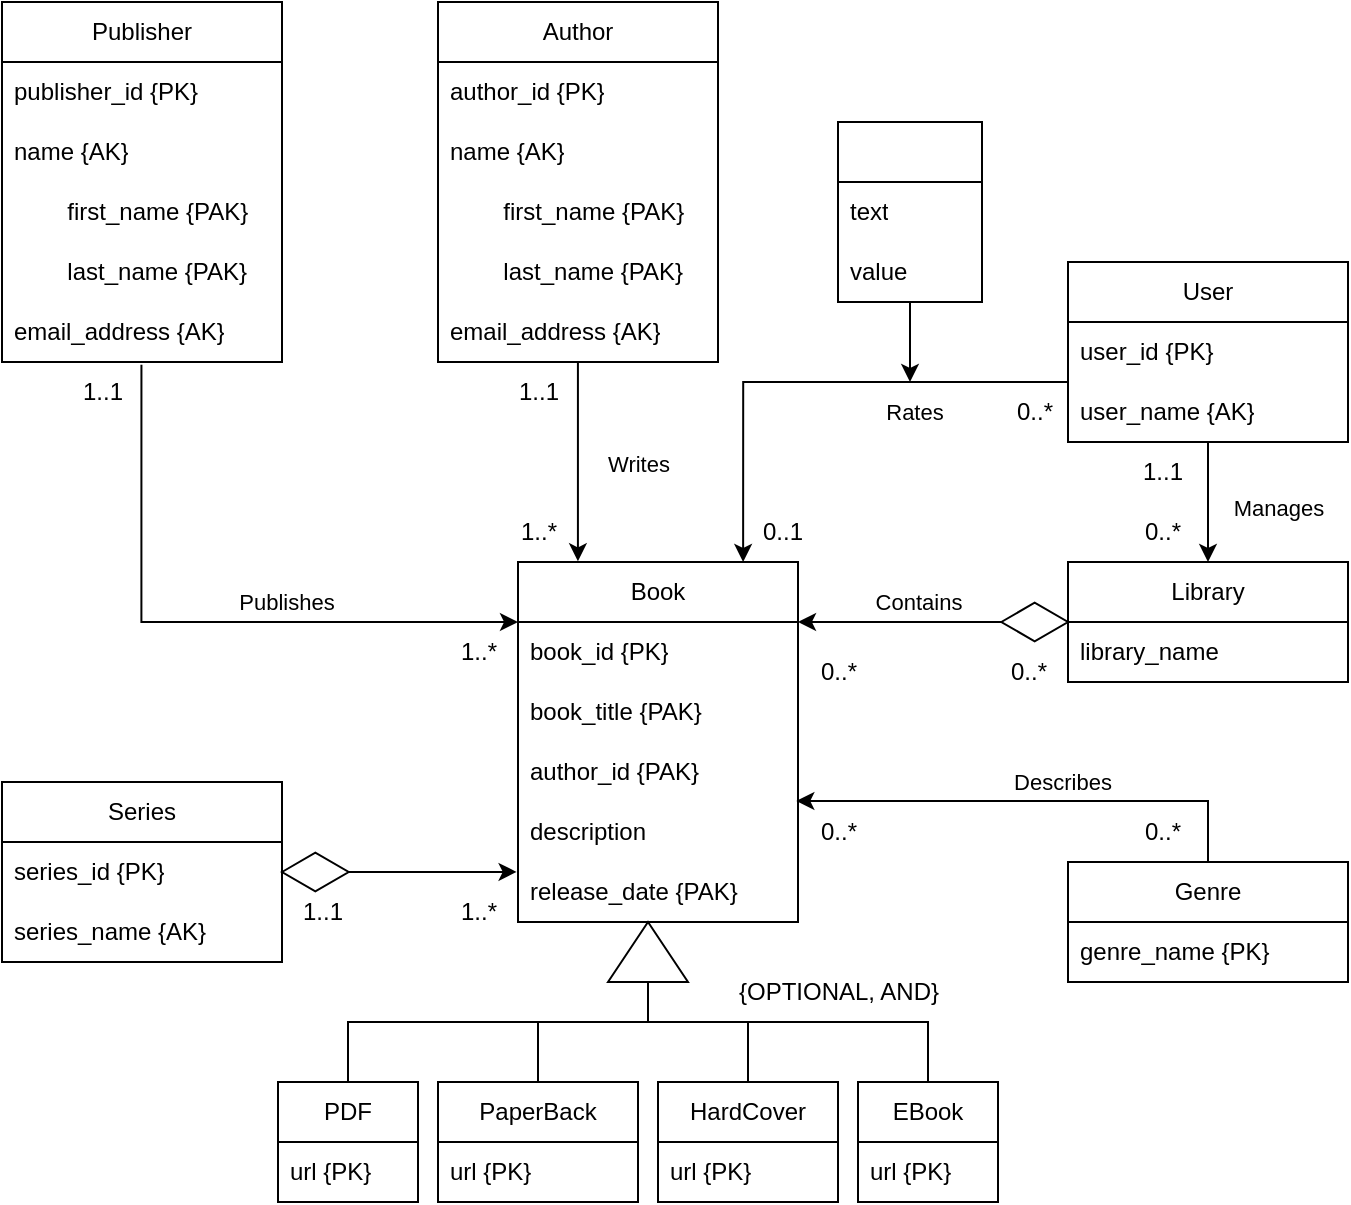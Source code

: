 <mxfile version="24.7.17">
  <diagram name="Page-1" id="opDDv9DNqInuCAKxjelx">
    <mxGraphModel dx="867" dy="1197" grid="1" gridSize="10" guides="1" tooltips="1" connect="1" arrows="1" fold="1" page="1" pageScale="1" pageWidth="850" pageHeight="1100" math="0" shadow="0">
      <root>
        <mxCell id="0" />
        <mxCell id="1" parent="0" />
        <mxCell id="0ifpU9-hPzFAyu_cQy-y-29" style="edgeStyle=orthogonalEdgeStyle;rounded=0;orthogonalLoop=1;jettySize=auto;html=1;entryX=0.5;entryY=0;entryDx=0;entryDy=0;" edge="1" parent="1" source="0ifpU9-hPzFAyu_cQy-y-1" target="0ifpU9-hPzFAyu_cQy-y-8">
          <mxGeometry relative="1" as="geometry" />
        </mxCell>
        <mxCell id="0ifpU9-hPzFAyu_cQy-y-30" value="Manages" style="edgeLabel;html=1;align=center;verticalAlign=middle;resizable=0;points=[];" vertex="1" connectable="0" parent="0ifpU9-hPzFAyu_cQy-y-29">
          <mxGeometry x="-0.186" y="1" relative="1" as="geometry">
            <mxPoint x="34" y="8" as="offset" />
          </mxGeometry>
        </mxCell>
        <mxCell id="0ifpU9-hPzFAyu_cQy-y-1" value="User" style="swimlane;fontStyle=0;childLayout=stackLayout;horizontal=1;startSize=30;horizontalStack=0;resizeParent=1;resizeParentMax=0;resizeLast=0;collapsible=1;marginBottom=0;whiteSpace=wrap;html=1;" vertex="1" parent="1">
          <mxGeometry x="613" y="330" width="140" height="90" as="geometry" />
        </mxCell>
        <mxCell id="0ifpU9-hPzFAyu_cQy-y-2" value="user_id {PK}" style="text;strokeColor=none;fillColor=none;align=left;verticalAlign=middle;spacingLeft=4;spacingRight=4;overflow=hidden;points=[[0,0.5],[1,0.5]];portConstraint=eastwest;rotatable=0;whiteSpace=wrap;html=1;" vertex="1" parent="0ifpU9-hPzFAyu_cQy-y-1">
          <mxGeometry y="30" width="140" height="30" as="geometry" />
        </mxCell>
        <mxCell id="0ifpU9-hPzFAyu_cQy-y-7" value="user_name {AK}" style="text;strokeColor=none;fillColor=none;align=left;verticalAlign=middle;spacingLeft=4;spacingRight=4;overflow=hidden;points=[[0,0.5],[1,0.5]];portConstraint=eastwest;rotatable=0;whiteSpace=wrap;html=1;" vertex="1" parent="0ifpU9-hPzFAyu_cQy-y-1">
          <mxGeometry y="60" width="140" height="30" as="geometry" />
        </mxCell>
        <mxCell id="0ifpU9-hPzFAyu_cQy-y-8" value="Library" style="swimlane;fontStyle=0;childLayout=stackLayout;horizontal=1;startSize=30;horizontalStack=0;resizeParent=1;resizeParentMax=0;resizeLast=0;collapsible=1;marginBottom=0;whiteSpace=wrap;html=1;" vertex="1" parent="1">
          <mxGeometry x="613" y="480" width="140" height="60" as="geometry" />
        </mxCell>
        <mxCell id="0ifpU9-hPzFAyu_cQy-y-9" value="library_name&amp;nbsp;" style="text;strokeColor=none;fillColor=none;align=left;verticalAlign=middle;spacingLeft=4;spacingRight=4;overflow=hidden;points=[[0,0.5],[1,0.5]];portConstraint=eastwest;rotatable=0;whiteSpace=wrap;html=1;" vertex="1" parent="0ifpU9-hPzFAyu_cQy-y-8">
          <mxGeometry y="30" width="140" height="30" as="geometry" />
        </mxCell>
        <mxCell id="0ifpU9-hPzFAyu_cQy-y-11" value="Book" style="swimlane;fontStyle=0;childLayout=stackLayout;horizontal=1;startSize=30;horizontalStack=0;resizeParent=1;resizeParentMax=0;resizeLast=0;collapsible=1;marginBottom=0;whiteSpace=wrap;html=1;" vertex="1" parent="1">
          <mxGeometry x="338" y="480" width="140" height="180" as="geometry" />
        </mxCell>
        <mxCell id="0ifpU9-hPzFAyu_cQy-y-12" value="&lt;span style=&quot;text-align: center; text-wrap: nowrap;&quot;&gt;book_id {PK}&lt;/span&gt;" style="text;strokeColor=none;fillColor=none;align=left;verticalAlign=middle;spacingLeft=4;spacingRight=4;overflow=hidden;points=[[0,0.5],[1,0.5]];portConstraint=eastwest;rotatable=0;whiteSpace=wrap;html=1;" vertex="1" parent="0ifpU9-hPzFAyu_cQy-y-11">
          <mxGeometry y="30" width="140" height="30" as="geometry" />
        </mxCell>
        <mxCell id="0ifpU9-hPzFAyu_cQy-y-13" value="book_title {PAK}" style="text;strokeColor=none;fillColor=none;align=left;verticalAlign=middle;spacingLeft=4;spacingRight=4;overflow=hidden;points=[[0,0.5],[1,0.5]];portConstraint=eastwest;rotatable=0;whiteSpace=wrap;html=1;" vertex="1" parent="0ifpU9-hPzFAyu_cQy-y-11">
          <mxGeometry y="60" width="140" height="30" as="geometry" />
        </mxCell>
        <mxCell id="0ifpU9-hPzFAyu_cQy-y-15" value="author_id {PAK}" style="text;strokeColor=none;fillColor=none;align=left;verticalAlign=middle;spacingLeft=4;spacingRight=4;overflow=hidden;points=[[0,0.5],[1,0.5]];portConstraint=eastwest;rotatable=0;whiteSpace=wrap;html=1;" vertex="1" parent="0ifpU9-hPzFAyu_cQy-y-11">
          <mxGeometry y="90" width="140" height="30" as="geometry" />
        </mxCell>
        <mxCell id="0ifpU9-hPzFAyu_cQy-y-64" value="description" style="text;strokeColor=none;fillColor=none;align=left;verticalAlign=middle;spacingLeft=4;spacingRight=4;overflow=hidden;points=[[0,0.5],[1,0.5]];portConstraint=eastwest;rotatable=0;whiteSpace=wrap;html=1;" vertex="1" parent="0ifpU9-hPzFAyu_cQy-y-11">
          <mxGeometry y="120" width="140" height="30" as="geometry" />
        </mxCell>
        <mxCell id="0ifpU9-hPzFAyu_cQy-y-78" value="release_date {PAK}" style="text;strokeColor=none;fillColor=none;align=left;verticalAlign=middle;spacingLeft=4;spacingRight=4;overflow=hidden;points=[[0,0.5],[1,0.5]];portConstraint=eastwest;rotatable=0;whiteSpace=wrap;html=1;" vertex="1" parent="0ifpU9-hPzFAyu_cQy-y-11">
          <mxGeometry y="150" width="140" height="30" as="geometry" />
        </mxCell>
        <mxCell id="0ifpU9-hPzFAyu_cQy-y-18" value="PDF" style="swimlane;fontStyle=0;childLayout=stackLayout;horizontal=1;startSize=30;horizontalStack=0;resizeParent=1;resizeParentMax=0;resizeLast=0;collapsible=1;marginBottom=0;whiteSpace=wrap;html=1;" vertex="1" parent="1">
          <mxGeometry x="218" y="740" width="70" height="60" as="geometry" />
        </mxCell>
        <mxCell id="0ifpU9-hPzFAyu_cQy-y-19" value="&lt;span style=&quot;text-align: center; text-wrap: nowrap;&quot;&gt;url {PK}&lt;/span&gt;" style="text;strokeColor=none;fillColor=none;align=left;verticalAlign=middle;spacingLeft=4;spacingRight=4;overflow=hidden;points=[[0,0.5],[1,0.5]];portConstraint=eastwest;rotatable=0;whiteSpace=wrap;html=1;" vertex="1" parent="0ifpU9-hPzFAyu_cQy-y-18">
          <mxGeometry y="30" width="70" height="30" as="geometry" />
        </mxCell>
        <mxCell id="0ifpU9-hPzFAyu_cQy-y-55" style="edgeStyle=orthogonalEdgeStyle;rounded=0;orthogonalLoop=1;jettySize=auto;html=1;" edge="1" parent="1" source="0ifpU9-hPzFAyu_cQy-y-28">
          <mxGeometry relative="1" as="geometry">
            <mxPoint x="478" y="510" as="targetPoint" />
            <Array as="points">
              <mxPoint x="478" y="510" />
            </Array>
          </mxGeometry>
        </mxCell>
        <mxCell id="0ifpU9-hPzFAyu_cQy-y-56" value="Contains" style="edgeLabel;html=1;align=center;verticalAlign=middle;resizable=0;points=[];" vertex="1" connectable="0" parent="0ifpU9-hPzFAyu_cQy-y-55">
          <mxGeometry x="-0.493" relative="1" as="geometry">
            <mxPoint x="-16" y="-10" as="offset" />
          </mxGeometry>
        </mxCell>
        <mxCell id="0ifpU9-hPzFAyu_cQy-y-28" value="" style="html=1;whiteSpace=wrap;aspect=fixed;shape=isoRectangle;" vertex="1" parent="1">
          <mxGeometry x="579.66" y="500" width="33.34" height="20" as="geometry" />
        </mxCell>
        <mxCell id="0ifpU9-hPzFAyu_cQy-y-31" value="Author" style="swimlane;fontStyle=0;childLayout=stackLayout;horizontal=1;startSize=30;horizontalStack=0;resizeParent=1;resizeParentMax=0;resizeLast=0;collapsible=1;marginBottom=0;whiteSpace=wrap;html=1;" vertex="1" parent="1">
          <mxGeometry x="298" y="200" width="140" height="180" as="geometry" />
        </mxCell>
        <mxCell id="0ifpU9-hPzFAyu_cQy-y-32" value="&lt;span style=&quot;text-align: center; text-wrap: nowrap;&quot;&gt;author_id {PK}&lt;/span&gt;" style="text;strokeColor=none;fillColor=none;align=left;verticalAlign=middle;spacingLeft=4;spacingRight=4;overflow=hidden;points=[[0,0.5],[1,0.5]];portConstraint=eastwest;rotatable=0;whiteSpace=wrap;html=1;" vertex="1" parent="0ifpU9-hPzFAyu_cQy-y-31">
          <mxGeometry y="30" width="140" height="30" as="geometry" />
        </mxCell>
        <mxCell id="0ifpU9-hPzFAyu_cQy-y-33" value="name {AK}" style="text;strokeColor=none;fillColor=none;align=left;verticalAlign=middle;spacingLeft=4;spacingRight=4;overflow=hidden;points=[[0,0.5],[1,0.5]];portConstraint=eastwest;rotatable=0;whiteSpace=wrap;html=1;" vertex="1" parent="0ifpU9-hPzFAyu_cQy-y-31">
          <mxGeometry y="60" width="140" height="30" as="geometry" />
        </mxCell>
        <mxCell id="0ifpU9-hPzFAyu_cQy-y-37" value="&lt;span style=&quot;white-space: pre;&quot;&gt;&#x9;&lt;/span&gt;first_name {PAK}" style="text;strokeColor=none;fillColor=none;align=left;verticalAlign=middle;spacingLeft=4;spacingRight=4;overflow=hidden;points=[[0,0.5],[1,0.5]];portConstraint=eastwest;rotatable=0;whiteSpace=wrap;html=1;" vertex="1" parent="0ifpU9-hPzFAyu_cQy-y-31">
          <mxGeometry y="90" width="140" height="30" as="geometry" />
        </mxCell>
        <mxCell id="0ifpU9-hPzFAyu_cQy-y-38" value="&lt;span style=&quot;white-space: pre;&quot;&gt;&#x9;&lt;/span&gt;last_name {PAK}" style="text;strokeColor=none;fillColor=none;align=left;verticalAlign=middle;spacingLeft=4;spacingRight=4;overflow=hidden;points=[[0,0.5],[1,0.5]];portConstraint=eastwest;rotatable=0;whiteSpace=wrap;html=1;" vertex="1" parent="0ifpU9-hPzFAyu_cQy-y-31">
          <mxGeometry y="120" width="140" height="30" as="geometry" />
        </mxCell>
        <mxCell id="0ifpU9-hPzFAyu_cQy-y-36" value="email_address {AK}" style="text;strokeColor=none;fillColor=none;align=left;verticalAlign=middle;spacingLeft=4;spacingRight=4;overflow=hidden;points=[[0,0.5],[1,0.5]];portConstraint=eastwest;rotatable=0;whiteSpace=wrap;html=1;" vertex="1" parent="0ifpU9-hPzFAyu_cQy-y-31">
          <mxGeometry y="150" width="140" height="30" as="geometry" />
        </mxCell>
        <mxCell id="0ifpU9-hPzFAyu_cQy-y-43" style="edgeStyle=orthogonalEdgeStyle;rounded=0;orthogonalLoop=1;jettySize=auto;html=1;entryX=0.214;entryY=-0.002;entryDx=0;entryDy=0;entryPerimeter=0;" edge="1" parent="1" source="0ifpU9-hPzFAyu_cQy-y-31" target="0ifpU9-hPzFAyu_cQy-y-11">
          <mxGeometry relative="1" as="geometry" />
        </mxCell>
        <mxCell id="0ifpU9-hPzFAyu_cQy-y-44" value="Writes" style="edgeLabel;html=1;align=center;verticalAlign=middle;resizable=0;points=[];" vertex="1" connectable="0" parent="0ifpU9-hPzFAyu_cQy-y-43">
          <mxGeometry x="0.077" y="3" relative="1" as="geometry">
            <mxPoint x="27" y="-3" as="offset" />
          </mxGeometry>
        </mxCell>
        <mxCell id="0ifpU9-hPzFAyu_cQy-y-47" style="edgeStyle=orthogonalEdgeStyle;rounded=0;orthogonalLoop=1;jettySize=auto;html=1;entryX=0.5;entryY=0;entryDx=0;entryDy=0;endArrow=none;endFill=0;" edge="1" parent="1" source="0ifpU9-hPzFAyu_cQy-y-45" target="0ifpU9-hPzFAyu_cQy-y-18">
          <mxGeometry relative="1" as="geometry">
            <Array as="points">
              <mxPoint x="403" y="710" />
              <mxPoint x="253" y="710" />
            </Array>
          </mxGeometry>
        </mxCell>
        <mxCell id="0ifpU9-hPzFAyu_cQy-y-45" value="" style="triangle;whiteSpace=wrap;html=1;direction=north;" vertex="1" parent="1">
          <mxGeometry x="383" y="660" width="40" height="30" as="geometry" />
        </mxCell>
        <mxCell id="0ifpU9-hPzFAyu_cQy-y-48" value="{OPTIONAL, AND}" style="text;html=1;align=center;verticalAlign=middle;resizable=0;points=[];autosize=1;strokeColor=none;fillColor=none;" vertex="1" parent="1">
          <mxGeometry x="438" y="680" width="120" height="30" as="geometry" />
        </mxCell>
        <mxCell id="0ifpU9-hPzFAyu_cQy-y-49" style="edgeStyle=orthogonalEdgeStyle;rounded=0;orthogonalLoop=1;jettySize=auto;html=1;entryX=0.804;entryY=0;entryDx=0;entryDy=0;entryPerimeter=0;" edge="1" parent="1" source="0ifpU9-hPzFAyu_cQy-y-1" target="0ifpU9-hPzFAyu_cQy-y-11">
          <mxGeometry relative="1" as="geometry">
            <Array as="points">
              <mxPoint x="451" y="390" />
            </Array>
          </mxGeometry>
        </mxCell>
        <mxCell id="0ifpU9-hPzFAyu_cQy-y-50" value="Rates" style="edgeLabel;html=1;align=center;verticalAlign=middle;resizable=0;points=[];" vertex="1" connectable="0" parent="0ifpU9-hPzFAyu_cQy-y-49">
          <mxGeometry x="-0.57" y="1" relative="1" as="geometry">
            <mxPoint x="-23" y="14" as="offset" />
          </mxGeometry>
        </mxCell>
        <mxCell id="0ifpU9-hPzFAyu_cQy-y-51" value="Genre" style="swimlane;fontStyle=0;childLayout=stackLayout;horizontal=1;startSize=30;horizontalStack=0;resizeParent=1;resizeParentMax=0;resizeLast=0;collapsible=1;marginBottom=0;whiteSpace=wrap;html=1;" vertex="1" parent="1">
          <mxGeometry x="613" y="630" width="140" height="60" as="geometry" />
        </mxCell>
        <mxCell id="0ifpU9-hPzFAyu_cQy-y-52" value="genre_name {PK}" style="text;strokeColor=none;fillColor=none;align=left;verticalAlign=middle;spacingLeft=4;spacingRight=4;overflow=hidden;points=[[0,0.5],[1,0.5]];portConstraint=eastwest;rotatable=0;whiteSpace=wrap;html=1;" vertex="1" parent="0ifpU9-hPzFAyu_cQy-y-51">
          <mxGeometry y="30" width="140" height="30" as="geometry" />
        </mxCell>
        <mxCell id="0ifpU9-hPzFAyu_cQy-y-53" style="edgeStyle=orthogonalEdgeStyle;rounded=0;orthogonalLoop=1;jettySize=auto;html=1;entryX=0.994;entryY=-0.017;entryDx=0;entryDy=0;entryPerimeter=0;" edge="1" parent="1" source="0ifpU9-hPzFAyu_cQy-y-51" target="0ifpU9-hPzFAyu_cQy-y-64">
          <mxGeometry relative="1" as="geometry">
            <mxPoint x="480" y="600" as="targetPoint" />
            <Array as="points">
              <mxPoint x="683" y="600" />
            </Array>
          </mxGeometry>
        </mxCell>
        <mxCell id="0ifpU9-hPzFAyu_cQy-y-54" value="Describes" style="edgeLabel;html=1;align=center;verticalAlign=middle;resizable=0;points=[];" vertex="1" connectable="0" parent="0ifpU9-hPzFAyu_cQy-y-53">
          <mxGeometry x="0.076" relative="1" as="geometry">
            <mxPoint x="23" y="-10" as="offset" />
          </mxGeometry>
        </mxCell>
        <mxCell id="0ifpU9-hPzFAyu_cQy-y-57" value="Series" style="swimlane;fontStyle=0;childLayout=stackLayout;horizontal=1;startSize=30;horizontalStack=0;resizeParent=1;resizeParentMax=0;resizeLast=0;collapsible=1;marginBottom=0;whiteSpace=wrap;html=1;" vertex="1" parent="1">
          <mxGeometry x="80" y="590" width="140" height="90" as="geometry" />
        </mxCell>
        <mxCell id="0ifpU9-hPzFAyu_cQy-y-58" value="&lt;span style=&quot;text-align: center; text-wrap: nowrap;&quot;&gt;series_id {PK}&lt;/span&gt;" style="text;strokeColor=none;fillColor=none;align=left;verticalAlign=middle;spacingLeft=4;spacingRight=4;overflow=hidden;points=[[0,0.5],[1,0.5]];portConstraint=eastwest;rotatable=0;whiteSpace=wrap;html=1;" vertex="1" parent="0ifpU9-hPzFAyu_cQy-y-57">
          <mxGeometry y="30" width="140" height="30" as="geometry" />
        </mxCell>
        <mxCell id="0ifpU9-hPzFAyu_cQy-y-59" value="series_name {AK}" style="text;strokeColor=none;fillColor=none;align=left;verticalAlign=middle;spacingLeft=4;spacingRight=4;overflow=hidden;points=[[0,0.5],[1,0.5]];portConstraint=eastwest;rotatable=0;whiteSpace=wrap;html=1;" vertex="1" parent="0ifpU9-hPzFAyu_cQy-y-57">
          <mxGeometry y="60" width="140" height="30" as="geometry" />
        </mxCell>
        <mxCell id="0ifpU9-hPzFAyu_cQy-y-76" style="edgeStyle=orthogonalEdgeStyle;rounded=0;orthogonalLoop=1;jettySize=auto;html=1;entryX=0;entryY=0.5;entryDx=0;entryDy=0;endArrow=none;endFill=0;" edge="1" parent="1" source="0ifpU9-hPzFAyu_cQy-y-67" target="0ifpU9-hPzFAyu_cQy-y-45">
          <mxGeometry relative="1" as="geometry">
            <Array as="points">
              <mxPoint x="348" y="710" />
              <mxPoint x="403" y="710" />
            </Array>
          </mxGeometry>
        </mxCell>
        <mxCell id="0ifpU9-hPzFAyu_cQy-y-67" value="PaperBack" style="swimlane;fontStyle=0;childLayout=stackLayout;horizontal=1;startSize=30;horizontalStack=0;resizeParent=1;resizeParentMax=0;resizeLast=0;collapsible=1;marginBottom=0;whiteSpace=wrap;html=1;" vertex="1" parent="1">
          <mxGeometry x="298" y="740" width="100" height="60" as="geometry" />
        </mxCell>
        <mxCell id="0ifpU9-hPzFAyu_cQy-y-68" value="&lt;span style=&quot;text-align: center; text-wrap: nowrap;&quot;&gt;url {PK}&lt;/span&gt;" style="text;strokeColor=none;fillColor=none;align=left;verticalAlign=middle;spacingLeft=4;spacingRight=4;overflow=hidden;points=[[0,0.5],[1,0.5]];portConstraint=eastwest;rotatable=0;whiteSpace=wrap;html=1;" vertex="1" parent="0ifpU9-hPzFAyu_cQy-y-67">
          <mxGeometry y="30" width="100" height="30" as="geometry" />
        </mxCell>
        <mxCell id="0ifpU9-hPzFAyu_cQy-y-74" style="edgeStyle=orthogonalEdgeStyle;rounded=0;orthogonalLoop=1;jettySize=auto;html=1;entryX=0;entryY=0.5;entryDx=0;entryDy=0;endArrow=none;endFill=0;" edge="1" parent="1" source="0ifpU9-hPzFAyu_cQy-y-69" target="0ifpU9-hPzFAyu_cQy-y-45">
          <mxGeometry relative="1" as="geometry">
            <Array as="points">
              <mxPoint x="453" y="710" />
              <mxPoint x="403" y="710" />
            </Array>
          </mxGeometry>
        </mxCell>
        <mxCell id="0ifpU9-hPzFAyu_cQy-y-69" value="HardCover" style="swimlane;fontStyle=0;childLayout=stackLayout;horizontal=1;startSize=30;horizontalStack=0;resizeParent=1;resizeParentMax=0;resizeLast=0;collapsible=1;marginBottom=0;whiteSpace=wrap;html=1;" vertex="1" parent="1">
          <mxGeometry x="408" y="740" width="90" height="60" as="geometry" />
        </mxCell>
        <mxCell id="0ifpU9-hPzFAyu_cQy-y-70" value="&lt;span style=&quot;text-align: center; text-wrap: nowrap;&quot;&gt;url {PK}&lt;/span&gt;" style="text;strokeColor=none;fillColor=none;align=left;verticalAlign=middle;spacingLeft=4;spacingRight=4;overflow=hidden;points=[[0,0.5],[1,0.5]];portConstraint=eastwest;rotatable=0;whiteSpace=wrap;html=1;" vertex="1" parent="0ifpU9-hPzFAyu_cQy-y-69">
          <mxGeometry y="30" width="90" height="30" as="geometry" />
        </mxCell>
        <mxCell id="0ifpU9-hPzFAyu_cQy-y-75" style="edgeStyle=orthogonalEdgeStyle;rounded=0;orthogonalLoop=1;jettySize=auto;html=1;entryX=0;entryY=0.5;entryDx=0;entryDy=0;endArrow=none;endFill=0;" edge="1" parent="1" source="0ifpU9-hPzFAyu_cQy-y-71" target="0ifpU9-hPzFAyu_cQy-y-45">
          <mxGeometry relative="1" as="geometry">
            <Array as="points">
              <mxPoint x="543" y="710" />
              <mxPoint x="403" y="710" />
            </Array>
          </mxGeometry>
        </mxCell>
        <mxCell id="0ifpU9-hPzFAyu_cQy-y-71" value="EBook" style="swimlane;fontStyle=0;childLayout=stackLayout;horizontal=1;startSize=30;horizontalStack=0;resizeParent=1;resizeParentMax=0;resizeLast=0;collapsible=1;marginBottom=0;whiteSpace=wrap;html=1;" vertex="1" parent="1">
          <mxGeometry x="508" y="740" width="70" height="60" as="geometry" />
        </mxCell>
        <mxCell id="0ifpU9-hPzFAyu_cQy-y-72" value="&lt;span style=&quot;text-align: center; text-wrap: nowrap;&quot;&gt;url {PK}&lt;/span&gt;" style="text;strokeColor=none;fillColor=none;align=left;verticalAlign=middle;spacingLeft=4;spacingRight=4;overflow=hidden;points=[[0,0.5],[1,0.5]];portConstraint=eastwest;rotatable=0;whiteSpace=wrap;html=1;" vertex="1" parent="0ifpU9-hPzFAyu_cQy-y-71">
          <mxGeometry y="30" width="70" height="30" as="geometry" />
        </mxCell>
        <mxCell id="0ifpU9-hPzFAyu_cQy-y-77" value="" style="html=1;whiteSpace=wrap;aspect=fixed;shape=isoRectangle;" vertex="1" parent="1">
          <mxGeometry x="220.0" y="625" width="33.34" height="20" as="geometry" />
        </mxCell>
        <mxCell id="0ifpU9-hPzFAyu_cQy-y-85" style="edgeStyle=orthogonalEdgeStyle;rounded=0;orthogonalLoop=1;jettySize=auto;html=1;" edge="1" parent="1" source="0ifpU9-hPzFAyu_cQy-y-81">
          <mxGeometry relative="1" as="geometry">
            <mxPoint x="534" y="390" as="targetPoint" />
          </mxGeometry>
        </mxCell>
        <mxCell id="0ifpU9-hPzFAyu_cQy-y-81" value="" style="swimlane;fontStyle=0;childLayout=stackLayout;horizontal=1;startSize=30;horizontalStack=0;resizeParent=1;resizeParentMax=0;resizeLast=0;collapsible=1;marginBottom=0;whiteSpace=wrap;html=1;" vertex="1" parent="1">
          <mxGeometry x="498" y="260" width="72" height="90" as="geometry" />
        </mxCell>
        <mxCell id="0ifpU9-hPzFAyu_cQy-y-82" value="text" style="text;strokeColor=none;fillColor=none;align=left;verticalAlign=middle;spacingLeft=4;spacingRight=4;overflow=hidden;points=[[0,0.5],[1,0.5]];portConstraint=eastwest;rotatable=0;whiteSpace=wrap;html=1;" vertex="1" parent="0ifpU9-hPzFAyu_cQy-y-81">
          <mxGeometry y="30" width="72" height="30" as="geometry" />
        </mxCell>
        <mxCell id="0ifpU9-hPzFAyu_cQy-y-83" value="value" style="text;strokeColor=none;fillColor=none;align=left;verticalAlign=middle;spacingLeft=4;spacingRight=4;overflow=hidden;points=[[0,0.5],[1,0.5]];portConstraint=eastwest;rotatable=0;whiteSpace=wrap;html=1;" vertex="1" parent="0ifpU9-hPzFAyu_cQy-y-81">
          <mxGeometry y="60" width="72" height="30" as="geometry" />
        </mxCell>
        <mxCell id="0ifpU9-hPzFAyu_cQy-y-87" style="edgeStyle=orthogonalEdgeStyle;rounded=0;orthogonalLoop=1;jettySize=auto;html=1;entryX=-0.005;entryY=0.165;entryDx=0;entryDy=0;entryPerimeter=0;" edge="1" parent="1" source="0ifpU9-hPzFAyu_cQy-y-77" target="0ifpU9-hPzFAyu_cQy-y-78">
          <mxGeometry relative="1" as="geometry">
            <mxPoint x="330" y="635" as="targetPoint" />
          </mxGeometry>
        </mxCell>
        <mxCell id="0ifpU9-hPzFAyu_cQy-y-94" style="edgeStyle=orthogonalEdgeStyle;rounded=0;orthogonalLoop=1;jettySize=auto;html=1;exitX=0.498;exitY=1.044;exitDx=0;exitDy=0;exitPerimeter=0;" edge="1" parent="1" source="0ifpU9-hPzFAyu_cQy-y-93">
          <mxGeometry relative="1" as="geometry">
            <mxPoint x="150" y="400" as="sourcePoint" />
            <mxPoint x="338" y="510" as="targetPoint" />
            <Array as="points">
              <mxPoint x="150" y="510" />
            </Array>
          </mxGeometry>
        </mxCell>
        <mxCell id="0ifpU9-hPzFAyu_cQy-y-96" value="Publishes" style="edgeLabel;html=1;align=center;verticalAlign=middle;resizable=0;points=[];" vertex="1" connectable="0" parent="0ifpU9-hPzFAyu_cQy-y-94">
          <mxGeometry x="0.244" y="1" relative="1" as="geometry">
            <mxPoint x="4" y="-9" as="offset" />
          </mxGeometry>
        </mxCell>
        <mxCell id="0ifpU9-hPzFAyu_cQy-y-88" value="Publisher" style="swimlane;fontStyle=0;childLayout=stackLayout;horizontal=1;startSize=30;horizontalStack=0;resizeParent=1;resizeParentMax=0;resizeLast=0;collapsible=1;marginBottom=0;whiteSpace=wrap;html=1;" vertex="1" parent="1">
          <mxGeometry x="80" y="200" width="140" height="180" as="geometry" />
        </mxCell>
        <mxCell id="0ifpU9-hPzFAyu_cQy-y-89" value="&lt;span style=&quot;text-align: center; text-wrap: nowrap;&quot;&gt;publisher_id {PK}&lt;/span&gt;" style="text;strokeColor=none;fillColor=none;align=left;verticalAlign=middle;spacingLeft=4;spacingRight=4;overflow=hidden;points=[[0,0.5],[1,0.5]];portConstraint=eastwest;rotatable=0;whiteSpace=wrap;html=1;" vertex="1" parent="0ifpU9-hPzFAyu_cQy-y-88">
          <mxGeometry y="30" width="140" height="30" as="geometry" />
        </mxCell>
        <mxCell id="0ifpU9-hPzFAyu_cQy-y-90" value="name {AK}" style="text;strokeColor=none;fillColor=none;align=left;verticalAlign=middle;spacingLeft=4;spacingRight=4;overflow=hidden;points=[[0,0.5],[1,0.5]];portConstraint=eastwest;rotatable=0;whiteSpace=wrap;html=1;" vertex="1" parent="0ifpU9-hPzFAyu_cQy-y-88">
          <mxGeometry y="60" width="140" height="30" as="geometry" />
        </mxCell>
        <mxCell id="0ifpU9-hPzFAyu_cQy-y-91" value="&lt;span style=&quot;white-space: pre;&quot;&gt;&#x9;&lt;/span&gt;first_name {PAK}" style="text;strokeColor=none;fillColor=none;align=left;verticalAlign=middle;spacingLeft=4;spacingRight=4;overflow=hidden;points=[[0,0.5],[1,0.5]];portConstraint=eastwest;rotatable=0;whiteSpace=wrap;html=1;" vertex="1" parent="0ifpU9-hPzFAyu_cQy-y-88">
          <mxGeometry y="90" width="140" height="30" as="geometry" />
        </mxCell>
        <mxCell id="0ifpU9-hPzFAyu_cQy-y-92" value="&lt;span style=&quot;white-space: pre;&quot;&gt;&#x9;&lt;/span&gt;last_name {PAK}" style="text;strokeColor=none;fillColor=none;align=left;verticalAlign=middle;spacingLeft=4;spacingRight=4;overflow=hidden;points=[[0,0.5],[1,0.5]];portConstraint=eastwest;rotatable=0;whiteSpace=wrap;html=1;" vertex="1" parent="0ifpU9-hPzFAyu_cQy-y-88">
          <mxGeometry y="120" width="140" height="30" as="geometry" />
        </mxCell>
        <mxCell id="0ifpU9-hPzFAyu_cQy-y-93" value="email_address {AK}" style="text;strokeColor=none;fillColor=none;align=left;verticalAlign=middle;spacingLeft=4;spacingRight=4;overflow=hidden;points=[[0,0.5],[1,0.5]];portConstraint=eastwest;rotatable=0;whiteSpace=wrap;html=1;" vertex="1" parent="0ifpU9-hPzFAyu_cQy-y-88">
          <mxGeometry y="150" width="140" height="30" as="geometry" />
        </mxCell>
        <mxCell id="0ifpU9-hPzFAyu_cQy-y-98" value="0..*" style="text;html=1;align=center;verticalAlign=middle;resizable=0;points=[];autosize=1;strokeColor=none;fillColor=none;" vertex="1" parent="1">
          <mxGeometry x="576.33" y="390" width="40" height="30" as="geometry" />
        </mxCell>
        <mxCell id="0ifpU9-hPzFAyu_cQy-y-99" value="0..1" style="text;html=1;align=center;verticalAlign=middle;resizable=0;points=[];autosize=1;strokeColor=none;fillColor=none;" vertex="1" parent="1">
          <mxGeometry x="450" y="450" width="40" height="30" as="geometry" />
        </mxCell>
        <mxCell id="0ifpU9-hPzFAyu_cQy-y-100" value="1..1" style="text;html=1;align=center;verticalAlign=middle;resizable=0;points=[];autosize=1;strokeColor=none;fillColor=none;" vertex="1" parent="1">
          <mxGeometry x="640" y="420" width="40" height="30" as="geometry" />
        </mxCell>
        <mxCell id="0ifpU9-hPzFAyu_cQy-y-101" value="0..*" style="text;html=1;align=center;verticalAlign=middle;resizable=0;points=[];autosize=1;strokeColor=none;fillColor=none;" vertex="1" parent="1">
          <mxGeometry x="640" y="450" width="40" height="30" as="geometry" />
        </mxCell>
        <mxCell id="0ifpU9-hPzFAyu_cQy-y-102" value="0..*" style="text;html=1;align=center;verticalAlign=middle;resizable=0;points=[];autosize=1;strokeColor=none;fillColor=none;" vertex="1" parent="1">
          <mxGeometry x="573" y="520" width="40" height="30" as="geometry" />
        </mxCell>
        <mxCell id="0ifpU9-hPzFAyu_cQy-y-103" value="0..*" style="text;html=1;align=center;verticalAlign=middle;resizable=0;points=[];autosize=1;strokeColor=none;fillColor=none;" vertex="1" parent="1">
          <mxGeometry x="478" y="520" width="40" height="30" as="geometry" />
        </mxCell>
        <mxCell id="0ifpU9-hPzFAyu_cQy-y-104" value="1..1" style="text;html=1;align=center;verticalAlign=middle;resizable=0;points=[];autosize=1;strokeColor=none;fillColor=none;" vertex="1" parent="1">
          <mxGeometry x="328" y="380" width="40" height="30" as="geometry" />
        </mxCell>
        <mxCell id="0ifpU9-hPzFAyu_cQy-y-105" value="1..*" style="text;html=1;align=center;verticalAlign=middle;resizable=0;points=[];autosize=1;strokeColor=none;fillColor=none;" vertex="1" parent="1">
          <mxGeometry x="328.0" y="450" width="40" height="30" as="geometry" />
        </mxCell>
        <mxCell id="0ifpU9-hPzFAyu_cQy-y-106" value="0..*" style="text;html=1;align=center;verticalAlign=middle;resizable=0;points=[];autosize=1;strokeColor=none;fillColor=none;" vertex="1" parent="1">
          <mxGeometry x="478" y="600" width="40" height="30" as="geometry" />
        </mxCell>
        <mxCell id="0ifpU9-hPzFAyu_cQy-y-107" value="0..*" style="text;html=1;align=center;verticalAlign=middle;resizable=0;points=[];autosize=1;strokeColor=none;fillColor=none;" vertex="1" parent="1">
          <mxGeometry x="640" y="600" width="40" height="30" as="geometry" />
        </mxCell>
        <mxCell id="0ifpU9-hPzFAyu_cQy-y-108" value="1..1" style="text;html=1;align=center;verticalAlign=middle;resizable=0;points=[];autosize=1;strokeColor=none;fillColor=none;" vertex="1" parent="1">
          <mxGeometry x="110" y="380" width="40" height="30" as="geometry" />
        </mxCell>
        <mxCell id="0ifpU9-hPzFAyu_cQy-y-109" value="1..*" style="text;html=1;align=center;verticalAlign=middle;resizable=0;points=[];autosize=1;strokeColor=none;fillColor=none;" vertex="1" parent="1">
          <mxGeometry x="298.0" y="510" width="40" height="30" as="geometry" />
        </mxCell>
        <mxCell id="0ifpU9-hPzFAyu_cQy-y-110" value="1..1" style="text;html=1;align=center;verticalAlign=middle;resizable=0;points=[];autosize=1;strokeColor=none;fillColor=none;" vertex="1" parent="1">
          <mxGeometry x="220" y="640" width="40" height="30" as="geometry" />
        </mxCell>
        <mxCell id="0ifpU9-hPzFAyu_cQy-y-111" value="1..*" style="text;html=1;align=center;verticalAlign=middle;resizable=0;points=[];autosize=1;strokeColor=none;fillColor=none;" vertex="1" parent="1">
          <mxGeometry x="298.0" y="640" width="40" height="30" as="geometry" />
        </mxCell>
      </root>
    </mxGraphModel>
  </diagram>
</mxfile>
